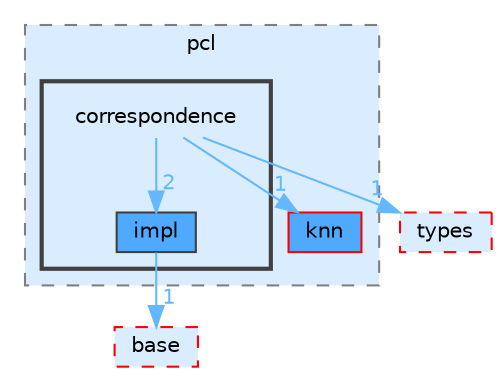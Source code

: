 digraph "src/include/cpp-toolbox/pcl/correspondence"
{
 // LATEX_PDF_SIZE
  bgcolor="transparent";
  edge [fontname=Helvetica,fontsize=10,labelfontname=Helvetica,labelfontsize=10];
  node [fontname=Helvetica,fontsize=10,shape=box,height=0.2,width=0.4];
  compound=true
  subgraph clusterdir_f66d48d75a3d5d9d9a342840712bf869 {
    graph [ bgcolor="#daedff", pencolor="grey50", label="pcl", fontname=Helvetica,fontsize=10 style="filled,dashed", URL="dir_f66d48d75a3d5d9d9a342840712bf869.html",tooltip=""]
  dir_243df28db0ff42736885b37407e99842 [label="knn", fillcolor="#4ea9ff", color="red", style="filled", URL="dir_243df28db0ff42736885b37407e99842.html",tooltip=""];
  subgraph clusterdir_9bd22864257bc944587f30bf5e25cc1c {
    graph [ bgcolor="#daedff", pencolor="grey25", label="", fontname=Helvetica,fontsize=10 style="filled,bold", URL="dir_9bd22864257bc944587f30bf5e25cc1c.html",tooltip=""]
    dir_9bd22864257bc944587f30bf5e25cc1c [shape=plaintext, label="correspondence"];
  dir_78b956552c331723b05057a9a462d86c [label="impl", fillcolor="#4ea9ff", color="grey25", style="filled", URL="dir_78b956552c331723b05057a9a462d86c.html",tooltip=""];
  }
  }
  dir_d073c017754f5bdb7e8e1de8ad13b99a [label="types", fillcolor="#daedff", color="red", style="filled,dashed", URL="dir_d073c017754f5bdb7e8e1de8ad13b99a.html",tooltip=""];
  dir_175064ea02679cf4c3a50b5407502295 [label="base", fillcolor="#daedff", color="red", style="filled,dashed", URL="dir_175064ea02679cf4c3a50b5407502295.html",tooltip=""];
  dir_9bd22864257bc944587f30bf5e25cc1c->dir_243df28db0ff42736885b37407e99842 [headlabel="1", labeldistance=1.5 headhref="dir_000003_000028.html" href="dir_000003_000028.html" color="steelblue1" fontcolor="steelblue1"];
  dir_9bd22864257bc944587f30bf5e25cc1c->dir_78b956552c331723b05057a9a462d86c [headlabel="2", labeldistance=1.5 headhref="dir_000003_000018.html" href="dir_000003_000018.html" color="steelblue1" fontcolor="steelblue1"];
  dir_9bd22864257bc944587f30bf5e25cc1c->dir_d073c017754f5bdb7e8e1de8ad13b99a [headlabel="1", labeldistance=1.5 headhref="dir_000003_000038.html" href="dir_000003_000038.html" color="steelblue1" fontcolor="steelblue1"];
  dir_78b956552c331723b05057a9a462d86c->dir_175064ea02679cf4c3a50b5407502295 [headlabel="1", labeldistance=1.5 headhref="dir_000018_000000.html" href="dir_000018_000000.html" color="steelblue1" fontcolor="steelblue1"];
}
